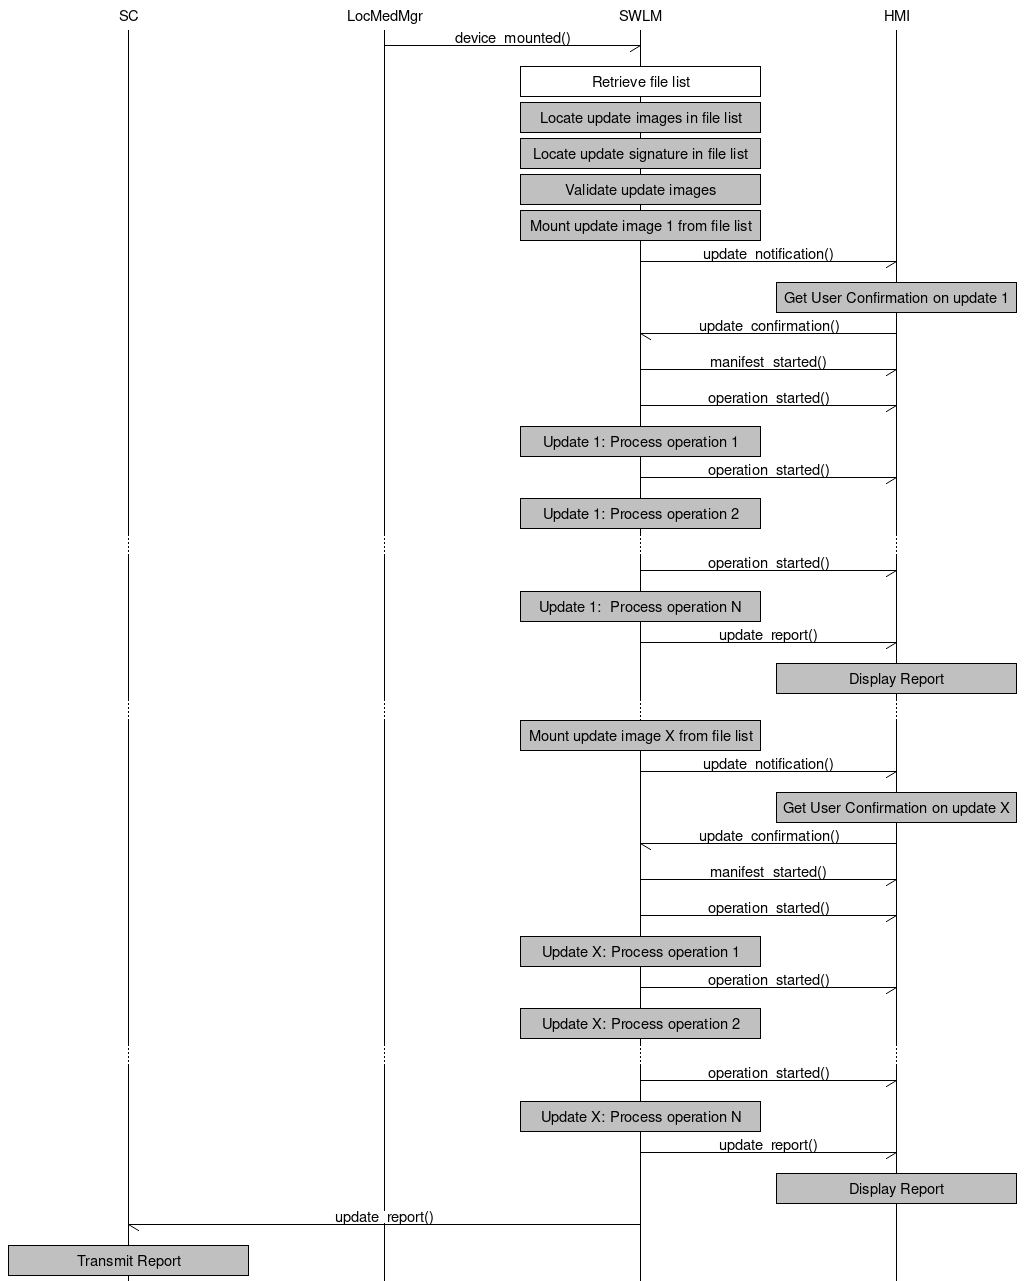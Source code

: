 
#
#
# Sequence diagram description
#
# The sequence diagram description below is translated to
# a PNG image by mscgen (http://www.mcternan.me.uk/mscgen/)
# 
# Recompile updated diagrams to a png image with:
#  
#   mscgen -T png swm.msc
#

msc {
  width="1024";
  "SC", "LocMedMgr",  "SWLM", "HMI";
  "LocMedMgr" -> "SWLM" [  label = "device_mounted()" ];
  "SWLM" box "SWLM" [ label = "Retrieve file list" ];
  "SWLM" box "SWLM" [ textbgcolour="silver", label = "Locate update images in file list" ];
  "SWLM" box "SWLM" [ textbgcolour="silver", label = "Locate update signature in file list" ];
  "SWLM" box "SWLM" [ textbgcolour="silver", label = "Validate update images" ];
  "SWLM" box "SWLM" [ textbgcolour="silver", label = "Mount update image 1 from file list" ];
  "SWLM" -> "HMI" [ label = "update_notification()" ];
  "HMI" box "HMI" [ textbgcolour="silver", label = "Get User Confirmation on update 1" ];
  "HMI" -> "SWLM" [ label = "update_confirmation()" ];
  "SWLM" -> "HMI" [ label = "manifest_started()" ];
  "SWLM" -> "HMI" [ label = "operation_started()" ];
  "SWLM" box "SWLM" [ textbgcolour="silver", label = "Update 1: Process operation 1" ];
  "SWLM" -> "HMI" [ label = "operation_started()" ];
  "SWLM" box "SWLM" [ textbgcolour="silver", label = "Update 1: Process operation 2" ];
  ...;
  "SWLM" -> "HMI" [ label = "operation_started()" ];
  "SWLM" box "SWLM" [ textbgcolour="silver", label = "Update 1:  Process operation N" ];

  "SWLM" -> "HMI"  [ label = "update_report()" ];
  "HMI" box "HMI" [ textbgcolour="silver", label = "Display Report" ];
  ...;
  "SWLM" box "SWLM" [ textbgcolour="silver", label = "Mount update image X from file list" ];
  "SWLM" -> "HMI" [ label = "update_notification()" ];
  "HMI" box "HMI" [ textbgcolour="silver", label = "Get User Confirmation on update X" ];
  "HMI" -> "SWLM" [ label = "update_confirmation()" ];
  "SWLM" -> "HMI" [ label = "manifest_started()" ];
  "SWLM" -> "HMI" [ label = "operation_started()" ];
  "SWLM" box "SWLM" [ textbgcolour="silver", label = "Update X: Process operation 1" ];
  "SWLM" -> "HMI" [ label = "operation_started()" ];
  "SWLM" box "SWLM" [ textbgcolour="silver", label = "Update X: Process operation 2" ];
  ...;
  "SWLM" -> "HMI" [ label = "operation_started()" ];
  "SWLM" box "SWLM" [ textbgcolour="silver", label = "Update X: Process operation N" ];
  "SWLM" -> "HMI"  [ label = "update_report()" ];
  "HMI" box "HMI" [ textbgcolour="silver", label = "Display Report" ];
  "SWLM" -> "SC"  [ label = "update_report()" ];
  "SC" box "SC" [ textbgcolour="silver", label = "Transmit Report" ];
}
